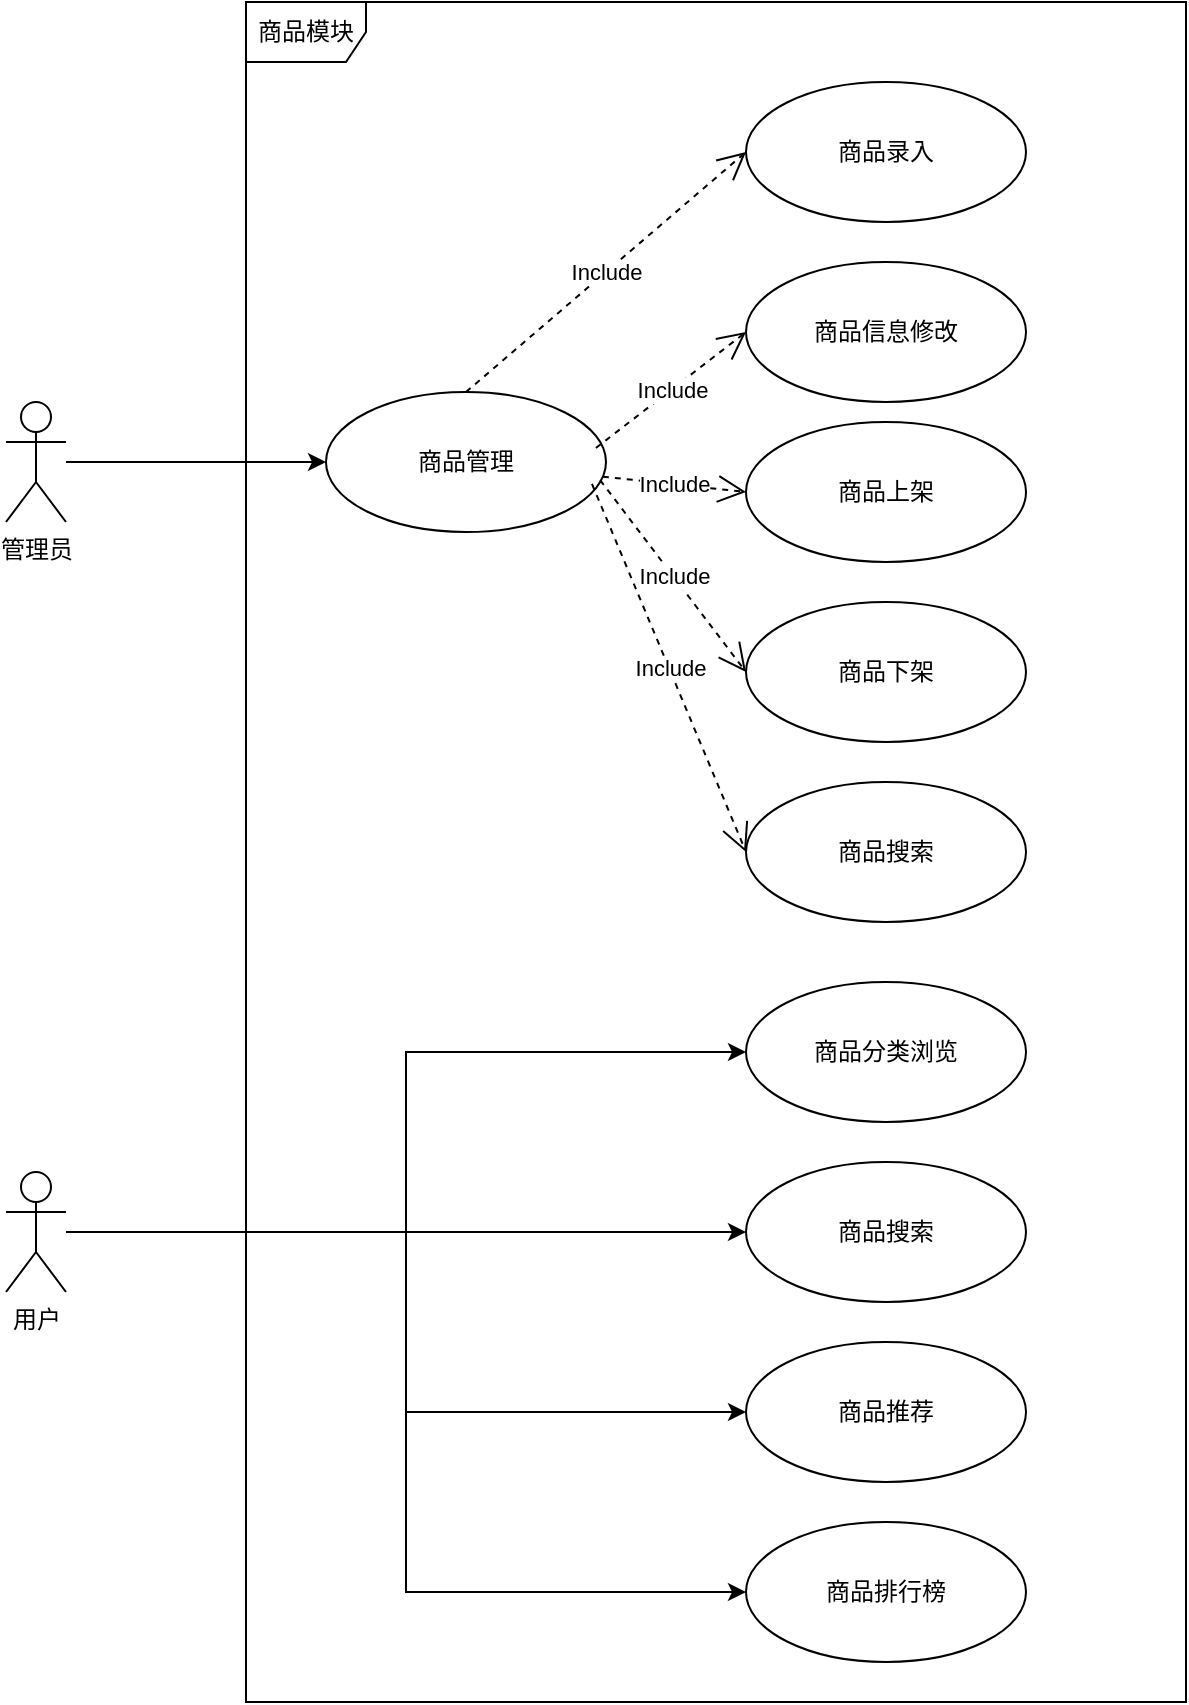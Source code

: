 <mxfile version="24.7.17">
  <diagram name="第 1 页" id="w1RO9TilRbgQ73-6bmbY">
    <mxGraphModel dx="714" dy="572" grid="1" gridSize="10" guides="1" tooltips="1" connect="1" arrows="1" fold="1" page="1" pageScale="1" pageWidth="827" pageHeight="1169" math="0" shadow="0">
      <root>
        <mxCell id="0" />
        <mxCell id="1" parent="0" />
        <mxCell id="DmhaMtXhd5SBfGow3B3W-15" style="edgeStyle=orthogonalEdgeStyle;rounded=0;orthogonalLoop=1;jettySize=auto;html=1;" edge="1" parent="1" source="DmhaMtXhd5SBfGow3B3W-1" target="DmhaMtXhd5SBfGow3B3W-2">
          <mxGeometry relative="1" as="geometry" />
        </mxCell>
        <mxCell id="DmhaMtXhd5SBfGow3B3W-1" value="管理员" style="shape=umlActor;verticalLabelPosition=bottom;verticalAlign=top;html=1;" vertex="1" parent="1">
          <mxGeometry x="70" y="200" width="30" height="60" as="geometry" />
        </mxCell>
        <mxCell id="DmhaMtXhd5SBfGow3B3W-2" value="商品管理" style="ellipse;whiteSpace=wrap;html=1;" vertex="1" parent="1">
          <mxGeometry x="230" y="195" width="140" height="70" as="geometry" />
        </mxCell>
        <mxCell id="DmhaMtXhd5SBfGow3B3W-3" value="商品录入" style="ellipse;whiteSpace=wrap;html=1;" vertex="1" parent="1">
          <mxGeometry x="440" y="40" width="140" height="70" as="geometry" />
        </mxCell>
        <mxCell id="DmhaMtXhd5SBfGow3B3W-4" value="商品信息修改" style="ellipse;whiteSpace=wrap;html=1;" vertex="1" parent="1">
          <mxGeometry x="440" y="130" width="140" height="70" as="geometry" />
        </mxCell>
        <mxCell id="DmhaMtXhd5SBfGow3B3W-5" value="商品上架" style="ellipse;whiteSpace=wrap;html=1;" vertex="1" parent="1">
          <mxGeometry x="440" y="210" width="140" height="70" as="geometry" />
        </mxCell>
        <mxCell id="DmhaMtXhd5SBfGow3B3W-6" value="商品下架" style="ellipse;whiteSpace=wrap;html=1;" vertex="1" parent="1">
          <mxGeometry x="440" y="300" width="140" height="70" as="geometry" />
        </mxCell>
        <mxCell id="DmhaMtXhd5SBfGow3B3W-7" value="商品分类浏览" style="ellipse;whiteSpace=wrap;html=1;" vertex="1" parent="1">
          <mxGeometry x="440" y="490" width="140" height="70" as="geometry" />
        </mxCell>
        <mxCell id="DmhaMtXhd5SBfGow3B3W-8" value="商品搜索" style="ellipse;whiteSpace=wrap;html=1;" vertex="1" parent="1">
          <mxGeometry x="440" y="580" width="140" height="70" as="geometry" />
        </mxCell>
        <mxCell id="DmhaMtXhd5SBfGow3B3W-9" value="商品推荐" style="ellipse;whiteSpace=wrap;html=1;" vertex="1" parent="1">
          <mxGeometry x="440" y="670" width="140" height="70" as="geometry" />
        </mxCell>
        <mxCell id="DmhaMtXhd5SBfGow3B3W-28" style="edgeStyle=orthogonalEdgeStyle;rounded=0;orthogonalLoop=1;jettySize=auto;html=1;" edge="1" parent="1" source="DmhaMtXhd5SBfGow3B3W-12" target="DmhaMtXhd5SBfGow3B3W-8">
          <mxGeometry relative="1" as="geometry" />
        </mxCell>
        <mxCell id="DmhaMtXhd5SBfGow3B3W-30" style="edgeStyle=orthogonalEdgeStyle;rounded=0;orthogonalLoop=1;jettySize=auto;html=1;entryX=0;entryY=0.5;entryDx=0;entryDy=0;" edge="1" parent="1" source="DmhaMtXhd5SBfGow3B3W-12" target="DmhaMtXhd5SBfGow3B3W-7">
          <mxGeometry relative="1" as="geometry" />
        </mxCell>
        <mxCell id="DmhaMtXhd5SBfGow3B3W-31" style="edgeStyle=orthogonalEdgeStyle;rounded=0;orthogonalLoop=1;jettySize=auto;html=1;entryX=0;entryY=0.5;entryDx=0;entryDy=0;" edge="1" parent="1" source="DmhaMtXhd5SBfGow3B3W-12" target="DmhaMtXhd5SBfGow3B3W-9">
          <mxGeometry relative="1" as="geometry" />
        </mxCell>
        <mxCell id="DmhaMtXhd5SBfGow3B3W-34" style="edgeStyle=orthogonalEdgeStyle;rounded=0;orthogonalLoop=1;jettySize=auto;html=1;entryX=0;entryY=0.5;entryDx=0;entryDy=0;" edge="1" parent="1" source="DmhaMtXhd5SBfGow3B3W-12" target="DmhaMtXhd5SBfGow3B3W-32">
          <mxGeometry relative="1" as="geometry" />
        </mxCell>
        <mxCell id="DmhaMtXhd5SBfGow3B3W-12" value="用户" style="shape=umlActor;verticalLabelPosition=bottom;verticalAlign=top;html=1;" vertex="1" parent="1">
          <mxGeometry x="70" y="585" width="30" height="60" as="geometry" />
        </mxCell>
        <mxCell id="DmhaMtXhd5SBfGow3B3W-14" value="商品模块" style="shape=umlFrame;whiteSpace=wrap;html=1;pointerEvents=0;" vertex="1" parent="1">
          <mxGeometry x="190" width="470" height="850" as="geometry" />
        </mxCell>
        <mxCell id="DmhaMtXhd5SBfGow3B3W-20" value="Include" style="endArrow=open;endSize=12;dashed=1;html=1;rounded=0;entryX=0;entryY=0.5;entryDx=0;entryDy=0;exitX=0.5;exitY=0;exitDx=0;exitDy=0;" edge="1" parent="1" source="DmhaMtXhd5SBfGow3B3W-2" target="DmhaMtXhd5SBfGow3B3W-3">
          <mxGeometry width="160" relative="1" as="geometry">
            <mxPoint x="280" y="150" as="sourcePoint" />
            <mxPoint x="440" y="150" as="targetPoint" />
          </mxGeometry>
        </mxCell>
        <mxCell id="DmhaMtXhd5SBfGow3B3W-21" value="Include" style="endArrow=open;endSize=12;dashed=1;html=1;rounded=0;entryX=0;entryY=0.5;entryDx=0;entryDy=0;exitX=0.964;exitY=0.4;exitDx=0;exitDy=0;exitPerimeter=0;" edge="1" parent="1" source="DmhaMtXhd5SBfGow3B3W-2" target="DmhaMtXhd5SBfGow3B3W-4">
          <mxGeometry width="160" relative="1" as="geometry">
            <mxPoint x="310" y="205" as="sourcePoint" />
            <mxPoint x="450" y="85" as="targetPoint" />
          </mxGeometry>
        </mxCell>
        <mxCell id="DmhaMtXhd5SBfGow3B3W-22" value="Include" style="endArrow=open;endSize=12;dashed=1;html=1;rounded=0;entryX=0;entryY=0.5;entryDx=0;entryDy=0;" edge="1" parent="1" source="DmhaMtXhd5SBfGow3B3W-2" target="DmhaMtXhd5SBfGow3B3W-5">
          <mxGeometry x="0.001" width="160" relative="1" as="geometry">
            <mxPoint x="375" y="233" as="sourcePoint" />
            <mxPoint x="450" y="175" as="targetPoint" />
            <mxPoint as="offset" />
          </mxGeometry>
        </mxCell>
        <mxCell id="DmhaMtXhd5SBfGow3B3W-23" value="Include" style="endArrow=open;endSize=12;dashed=1;html=1;rounded=0;entryX=0;entryY=0.5;entryDx=0;entryDy=0;exitX=0.979;exitY=0.629;exitDx=0;exitDy=0;exitPerimeter=0;" edge="1" parent="1" source="DmhaMtXhd5SBfGow3B3W-2" target="DmhaMtXhd5SBfGow3B3W-6">
          <mxGeometry x="0.001" width="160" relative="1" as="geometry">
            <mxPoint x="378" y="247" as="sourcePoint" />
            <mxPoint x="450" y="255" as="targetPoint" />
            <mxPoint as="offset" />
          </mxGeometry>
        </mxCell>
        <mxCell id="DmhaMtXhd5SBfGow3B3W-25" value="商品搜索" style="ellipse;whiteSpace=wrap;html=1;" vertex="1" parent="1">
          <mxGeometry x="440" y="390" width="140" height="70" as="geometry" />
        </mxCell>
        <mxCell id="DmhaMtXhd5SBfGow3B3W-27" value="Include" style="endArrow=open;endSize=12;dashed=1;html=1;rounded=0;exitX=0.95;exitY=0.657;exitDx=0;exitDy=0;exitPerimeter=0;entryX=0;entryY=0.5;entryDx=0;entryDy=0;" edge="1" parent="1" source="DmhaMtXhd5SBfGow3B3W-2" target="DmhaMtXhd5SBfGow3B3W-25">
          <mxGeometry x="0.001" width="160" relative="1" as="geometry">
            <mxPoint x="377" y="330" as="sourcePoint" />
            <mxPoint x="450" y="426" as="targetPoint" />
            <mxPoint as="offset" />
          </mxGeometry>
        </mxCell>
        <mxCell id="DmhaMtXhd5SBfGow3B3W-32" value="商品排行榜" style="ellipse;whiteSpace=wrap;html=1;" vertex="1" parent="1">
          <mxGeometry x="440" y="760" width="140" height="70" as="geometry" />
        </mxCell>
      </root>
    </mxGraphModel>
  </diagram>
</mxfile>
